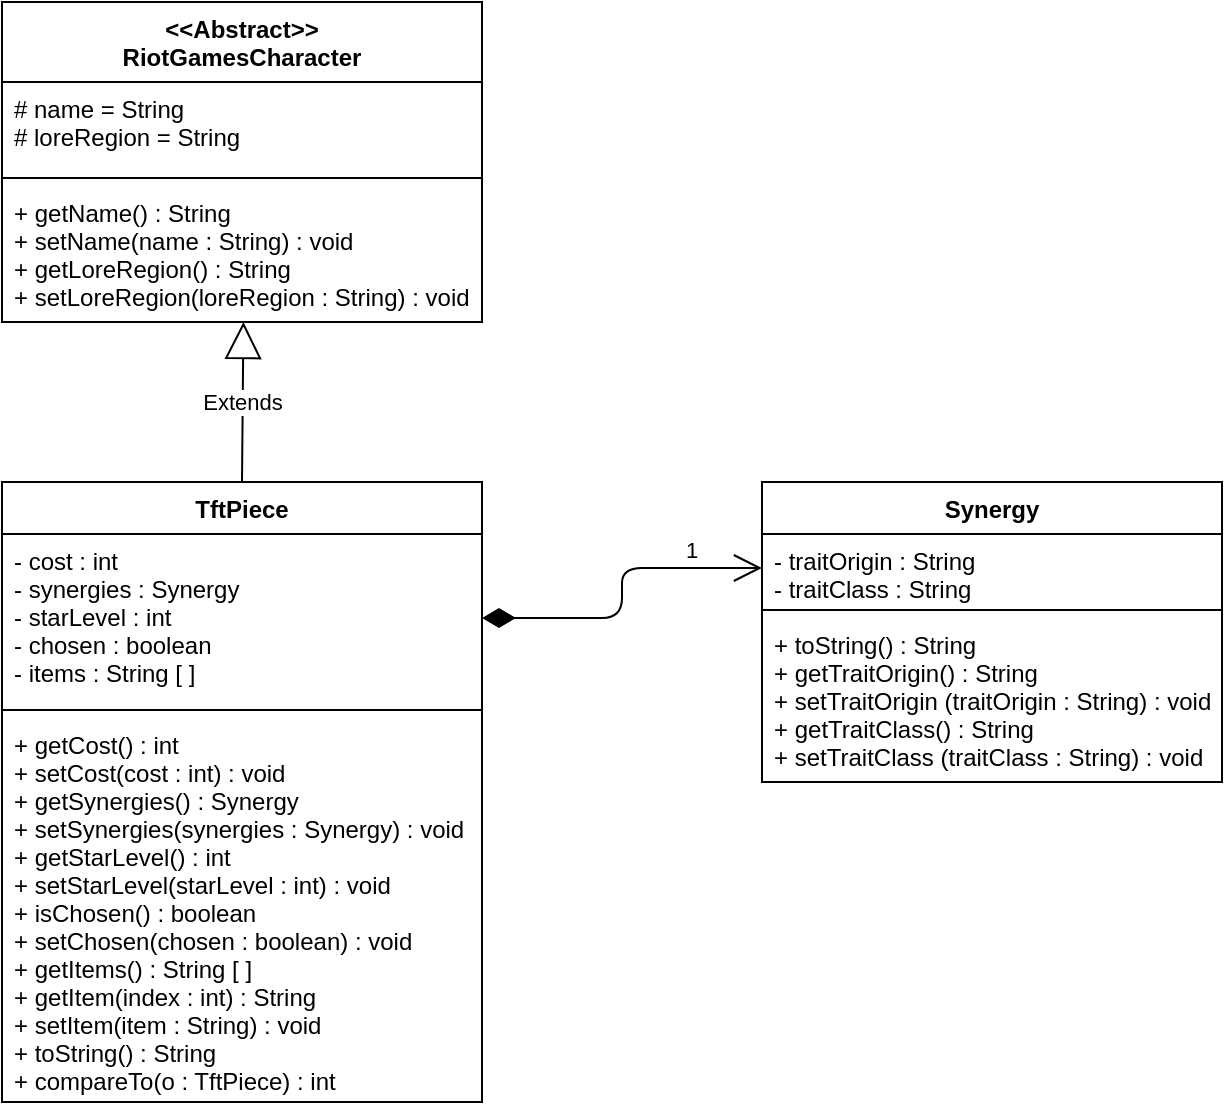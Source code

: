 <mxfile version="13.8.0" type="device"><diagram id="YSxm3WQy-rBj6hykO95Y" name="Page-1"><mxGraphModel dx="1185" dy="588" grid="1" gridSize="10" guides="1" tooltips="1" connect="1" arrows="1" fold="1" page="1" pageScale="1" pageWidth="850" pageHeight="1100" math="0" shadow="0"><root><mxCell id="0"/><mxCell id="1" parent="0"/><mxCell id="n7eZzN7hO-FXDpuXAq5Q-1" value="&lt;&lt;Abstract&gt;&gt;&#10;RiotGamesCharacter" style="swimlane;fontStyle=1;align=center;verticalAlign=top;childLayout=stackLayout;horizontal=1;startSize=40;horizontalStack=0;resizeParent=1;resizeParentMax=0;resizeLast=0;collapsible=1;marginBottom=0;" parent="1" vertex="1"><mxGeometry x="60" y="40" width="240" height="160" as="geometry"><mxRectangle x="110" y="70" width="90" height="26" as="alternateBounds"/></mxGeometry></mxCell><mxCell id="n7eZzN7hO-FXDpuXAq5Q-2" value="# name = String&#10;# loreRegion = String" style="text;strokeColor=none;fillColor=none;align=left;verticalAlign=top;spacingLeft=4;spacingRight=4;overflow=hidden;rotatable=0;points=[[0,0.5],[1,0.5]];portConstraint=eastwest;" parent="n7eZzN7hO-FXDpuXAq5Q-1" vertex="1"><mxGeometry y="40" width="240" height="44" as="geometry"/></mxCell><mxCell id="n7eZzN7hO-FXDpuXAq5Q-3" value="" style="line;strokeWidth=1;fillColor=none;align=left;verticalAlign=middle;spacingTop=-1;spacingLeft=3;spacingRight=3;rotatable=0;labelPosition=right;points=[];portConstraint=eastwest;" parent="n7eZzN7hO-FXDpuXAq5Q-1" vertex="1"><mxGeometry y="84" width="240" height="8" as="geometry"/></mxCell><mxCell id="n7eZzN7hO-FXDpuXAq5Q-4" value="+ getName() : String&#10;+ setName(name : String) : void&#10;+ getLoreRegion() : String&#10;+ setLoreRegion(loreRegion : String) : void" style="text;strokeColor=none;fillColor=none;align=left;verticalAlign=top;spacingLeft=4;spacingRight=4;overflow=hidden;rotatable=0;points=[[0,0.5],[1,0.5]];portConstraint=eastwest;" parent="n7eZzN7hO-FXDpuXAq5Q-1" vertex="1"><mxGeometry y="92" width="240" height="68" as="geometry"/></mxCell><mxCell id="Jw7Fyg4gbwoxMuvD4Lsc-1" value="Extends" style="endArrow=block;endSize=16;endFill=0;html=1;exitX=0.5;exitY=0;exitDx=0;exitDy=0;entryX=0.503;entryY=1;entryDx=0;entryDy=0;entryPerimeter=0;" edge="1" parent="1" source="n7eZzN7hO-FXDpuXAq5Q-11" target="n7eZzN7hO-FXDpuXAq5Q-4"><mxGeometry width="160" relative="1" as="geometry"><mxPoint x="400" y="130" as="sourcePoint"/><mxPoint x="560" y="130" as="targetPoint"/></mxGeometry></mxCell><mxCell id="n7eZzN7hO-FXDpuXAq5Q-11" value="TftPiece" style="swimlane;fontStyle=1;align=center;verticalAlign=top;childLayout=stackLayout;horizontal=1;startSize=26;horizontalStack=0;resizeParent=1;resizeParentMax=0;resizeLast=0;collapsible=1;marginBottom=0;" parent="1" vertex="1"><mxGeometry x="60" y="280" width="240" height="310" as="geometry"><mxRectangle x="40" y="200" width="80" height="26" as="alternateBounds"/></mxGeometry></mxCell><mxCell id="n7eZzN7hO-FXDpuXAq5Q-12" value="- cost : int&#10;- synergies : Synergy&#10;- starLevel : int&#10;- chosen : boolean&#10;- items : String [ ]" style="text;strokeColor=none;fillColor=none;align=left;verticalAlign=top;spacingLeft=4;spacingRight=4;overflow=hidden;rotatable=0;points=[[0,0.5],[1,0.5]];portConstraint=eastwest;" parent="n7eZzN7hO-FXDpuXAq5Q-11" vertex="1"><mxGeometry y="26" width="240" height="84" as="geometry"/></mxCell><mxCell id="n7eZzN7hO-FXDpuXAq5Q-13" value="" style="line;strokeWidth=1;fillColor=none;align=left;verticalAlign=middle;spacingTop=-1;spacingLeft=3;spacingRight=3;rotatable=0;labelPosition=right;points=[];portConstraint=eastwest;" parent="n7eZzN7hO-FXDpuXAq5Q-11" vertex="1"><mxGeometry y="110" width="240" height="8" as="geometry"/></mxCell><mxCell id="n7eZzN7hO-FXDpuXAq5Q-14" value="+ getCost() : int&#10;+ setCost(cost : int) : void&#10;+ getSynergies() : Synergy&#10;+ setSynergies(synergies : Synergy) : void&#10;+ getStarLevel() : int&#10;+ setStarLevel(starLevel : int) : void&#10;+ isChosen() : boolean&#10;+ setChosen(chosen : boolean) : void&#10;+ getItems() : String [ ]&#10;+ getItem(index : int) : String&#10;+ setItem(item : String) : void&#10;+ toString() : String&#10;+ compareTo(o : TftPiece) : int" style="text;strokeColor=none;fillColor=none;align=left;verticalAlign=top;spacingLeft=4;spacingRight=4;overflow=hidden;rotatable=0;points=[[0,0.5],[1,0.5]];portConstraint=eastwest;" parent="n7eZzN7hO-FXDpuXAq5Q-11" vertex="1"><mxGeometry y="118" width="240" height="192" as="geometry"/></mxCell><mxCell id="n7eZzN7hO-FXDpuXAq5Q-21" value="Synergy" style="swimlane;fontStyle=1;align=center;verticalAlign=top;childLayout=stackLayout;horizontal=1;startSize=26;horizontalStack=0;resizeParent=1;resizeParentMax=0;resizeLast=0;collapsible=1;marginBottom=0;" parent="1" vertex="1"><mxGeometry x="440" y="280" width="230" height="150" as="geometry"/></mxCell><mxCell id="n7eZzN7hO-FXDpuXAq5Q-22" value="- traitOrigin : String&#10;- traitClass : String" style="text;strokeColor=none;fillColor=none;align=left;verticalAlign=top;spacingLeft=4;spacingRight=4;overflow=hidden;rotatable=0;points=[[0,0.5],[1,0.5]];portConstraint=eastwest;" parent="n7eZzN7hO-FXDpuXAq5Q-21" vertex="1"><mxGeometry y="26" width="230" height="34" as="geometry"/></mxCell><mxCell id="n7eZzN7hO-FXDpuXAq5Q-23" value="" style="line;strokeWidth=1;fillColor=none;align=left;verticalAlign=middle;spacingTop=-1;spacingLeft=3;spacingRight=3;rotatable=0;labelPosition=right;points=[];portConstraint=eastwest;" parent="n7eZzN7hO-FXDpuXAq5Q-21" vertex="1"><mxGeometry y="60" width="230" height="8" as="geometry"/></mxCell><mxCell id="n7eZzN7hO-FXDpuXAq5Q-24" value="+ toString() : String&#10;+ getTraitOrigin() : String&#10;+ setTraitOrigin (traitOrigin : String) : void&#10;+ getTraitClass() : String&#10;+ setTraitClass (traitClass : String) : void" style="text;strokeColor=none;fillColor=none;align=left;verticalAlign=top;spacingLeft=4;spacingRight=4;overflow=hidden;rotatable=0;points=[[0,0.5],[1,0.5]];portConstraint=eastwest;" parent="n7eZzN7hO-FXDpuXAq5Q-21" vertex="1"><mxGeometry y="68" width="230" height="82" as="geometry"/></mxCell><mxCell id="Jw7Fyg4gbwoxMuvD4Lsc-2" value="1" style="endArrow=open;html=1;endSize=12;startArrow=diamondThin;startSize=14;startFill=1;edgeStyle=orthogonalEdgeStyle;align=left;verticalAlign=bottom;entryX=0;entryY=0.5;entryDx=0;entryDy=0;" edge="1" parent="1" source="n7eZzN7hO-FXDpuXAq5Q-12" target="n7eZzN7hO-FXDpuXAq5Q-22"><mxGeometry x="0.515" relative="1" as="geometry"><mxPoint x="300" y="348" as="sourcePoint"/><mxPoint x="460" y="348" as="targetPoint"/><mxPoint as="offset"/></mxGeometry></mxCell></root></mxGraphModel></diagram></mxfile>